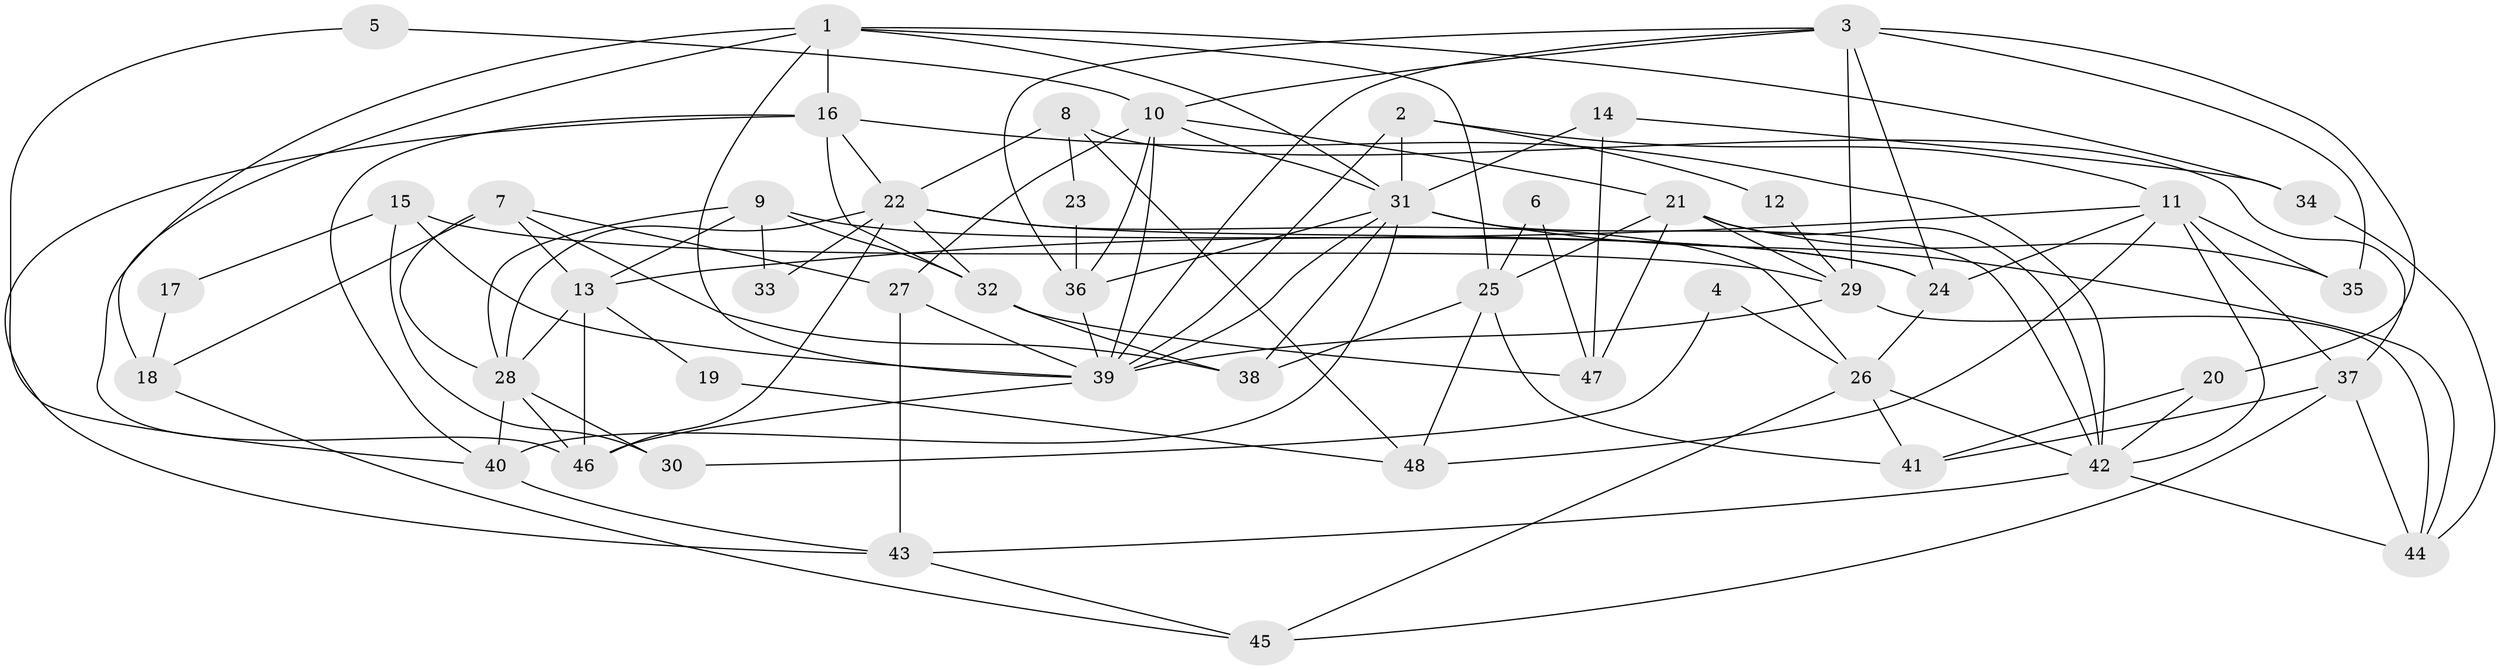// original degree distribution, {7: 0.058823529411764705, 4: 0.27941176470588236, 5: 0.1323529411764706, 2: 0.16176470588235295, 3: 0.25, 6: 0.10294117647058823, 8: 0.014705882352941176}
// Generated by graph-tools (version 1.1) at 2025/37/03/04/25 23:37:02]
// undirected, 48 vertices, 114 edges
graph export_dot {
  node [color=gray90,style=filled];
  1;
  2;
  3;
  4;
  5;
  6;
  7;
  8;
  9;
  10;
  11;
  12;
  13;
  14;
  15;
  16;
  17;
  18;
  19;
  20;
  21;
  22;
  23;
  24;
  25;
  26;
  27;
  28;
  29;
  30;
  31;
  32;
  33;
  34;
  35;
  36;
  37;
  38;
  39;
  40;
  41;
  42;
  43;
  44;
  45;
  46;
  47;
  48;
  1 -- 16 [weight=1.0];
  1 -- 18 [weight=1.0];
  1 -- 25 [weight=1.0];
  1 -- 31 [weight=1.0];
  1 -- 34 [weight=1.0];
  1 -- 39 [weight=1.0];
  1 -- 46 [weight=1.0];
  2 -- 11 [weight=1.0];
  2 -- 12 [weight=1.0];
  2 -- 31 [weight=1.0];
  2 -- 39 [weight=1.0];
  3 -- 10 [weight=1.0];
  3 -- 20 [weight=1.0];
  3 -- 24 [weight=1.0];
  3 -- 29 [weight=1.0];
  3 -- 35 [weight=1.0];
  3 -- 36 [weight=1.0];
  3 -- 39 [weight=1.0];
  4 -- 26 [weight=1.0];
  4 -- 30 [weight=1.0];
  5 -- 10 [weight=1.0];
  5 -- 40 [weight=1.0];
  6 -- 25 [weight=1.0];
  6 -- 47 [weight=1.0];
  7 -- 13 [weight=1.0];
  7 -- 18 [weight=1.0];
  7 -- 27 [weight=1.0];
  7 -- 28 [weight=2.0];
  7 -- 38 [weight=1.0];
  8 -- 22 [weight=1.0];
  8 -- 23 [weight=1.0];
  8 -- 37 [weight=1.0];
  8 -- 48 [weight=1.0];
  9 -- 13 [weight=1.0];
  9 -- 24 [weight=1.0];
  9 -- 28 [weight=1.0];
  9 -- 32 [weight=1.0];
  9 -- 33 [weight=1.0];
  10 -- 21 [weight=1.0];
  10 -- 27 [weight=1.0];
  10 -- 31 [weight=1.0];
  10 -- 36 [weight=1.0];
  10 -- 39 [weight=1.0];
  11 -- 13 [weight=1.0];
  11 -- 24 [weight=1.0];
  11 -- 35 [weight=1.0];
  11 -- 37 [weight=1.0];
  11 -- 42 [weight=1.0];
  11 -- 48 [weight=1.0];
  12 -- 29 [weight=1.0];
  13 -- 19 [weight=1.0];
  13 -- 28 [weight=1.0];
  13 -- 46 [weight=1.0];
  14 -- 31 [weight=1.0];
  14 -- 34 [weight=1.0];
  14 -- 47 [weight=1.0];
  15 -- 17 [weight=1.0];
  15 -- 29 [weight=1.0];
  15 -- 30 [weight=1.0];
  15 -- 39 [weight=1.0];
  16 -- 22 [weight=1.0];
  16 -- 32 [weight=1.0];
  16 -- 40 [weight=1.0];
  16 -- 42 [weight=1.0];
  16 -- 43 [weight=1.0];
  17 -- 18 [weight=1.0];
  18 -- 45 [weight=1.0];
  19 -- 48 [weight=1.0];
  20 -- 41 [weight=1.0];
  20 -- 42 [weight=1.0];
  21 -- 25 [weight=1.0];
  21 -- 29 [weight=1.0];
  21 -- 35 [weight=1.0];
  21 -- 42 [weight=1.0];
  21 -- 47 [weight=1.0];
  22 -- 24 [weight=1.0];
  22 -- 26 [weight=1.0];
  22 -- 28 [weight=1.0];
  22 -- 32 [weight=1.0];
  22 -- 33 [weight=1.0];
  22 -- 46 [weight=1.0];
  23 -- 36 [weight=1.0];
  24 -- 26 [weight=1.0];
  25 -- 38 [weight=1.0];
  25 -- 41 [weight=1.0];
  25 -- 48 [weight=1.0];
  26 -- 41 [weight=1.0];
  26 -- 42 [weight=1.0];
  26 -- 45 [weight=1.0];
  27 -- 39 [weight=1.0];
  27 -- 43 [weight=1.0];
  28 -- 30 [weight=1.0];
  28 -- 40 [weight=1.0];
  28 -- 46 [weight=1.0];
  29 -- 39 [weight=1.0];
  29 -- 44 [weight=1.0];
  31 -- 36 [weight=1.0];
  31 -- 38 [weight=1.0];
  31 -- 39 [weight=1.0];
  31 -- 40 [weight=1.0];
  31 -- 42 [weight=1.0];
  31 -- 44 [weight=1.0];
  32 -- 38 [weight=1.0];
  32 -- 47 [weight=1.0];
  34 -- 44 [weight=1.0];
  36 -- 39 [weight=1.0];
  37 -- 41 [weight=1.0];
  37 -- 44 [weight=1.0];
  37 -- 45 [weight=1.0];
  39 -- 46 [weight=1.0];
  40 -- 43 [weight=1.0];
  42 -- 43 [weight=1.0];
  42 -- 44 [weight=1.0];
  43 -- 45 [weight=1.0];
}
